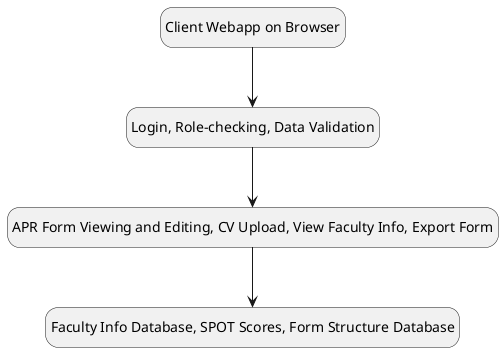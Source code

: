 @startuml layer-arch
hide empty description

state "Client Webapp on Browser" as Client
state "Login, Role-checking, Data Validation" as Server1
state "APR Form Viewing and Editing, CV Upload, View Faculty Info, Export Form" as Server2
state "Faculty Info Database, SPOT Scores, Form Structure Database" as Databases

Client -down-> Server1
Server1 -down-> Server2
Server2 -down-> Databases
@enduml